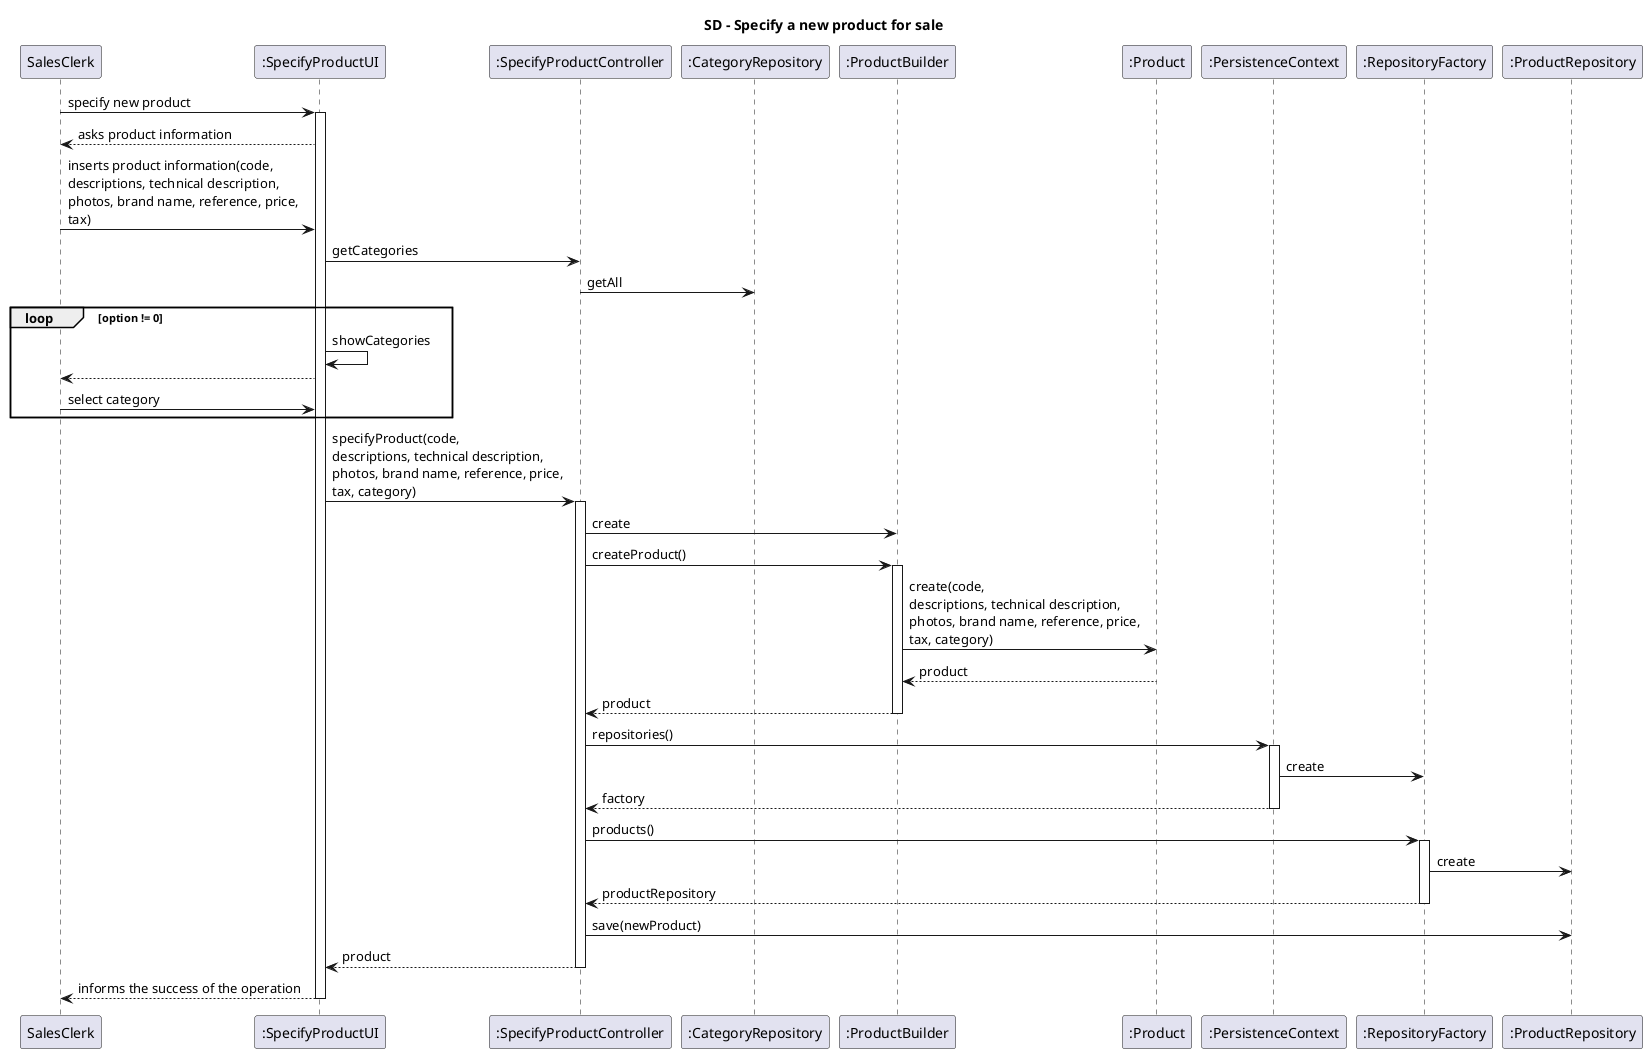 @startuml
title SD - Specify a new product for sale

        participant "SalesClerk" as sc
		participant ":SpecifyProductUI" as ui
		participant ":SpecifyProductController" as ctrl
		participant ":CategoryRepository" as repoCAT
		participant ":ProductBuilder" as bd
		participant ":Product" as product
		participant ":PersistenceContext" as pc
		participant ":RepositoryFactory" as rf
		participant ":ProductRepository" as repo

        sc->ui:specify new product
        activate ui
        ui-->sc:asks product information
        sc->ui:inserts product information(code, \ndescriptions, technical description,\nphotos, brand name, reference, price,\ntax)

        ui->ctrl:getCategories

        ctrl->repoCAT:getAll

        loop option != 0
        ui->ui:showCategories
        ui-->sc:
        sc->ui:select category
        end loop

        ui->ctrl:specifyProduct(code, \ndescriptions, technical description,\nphotos, brand name, reference, price,\ntax, category)
        activate ctrl

        ctrl->bd:create
        ctrl->bd:createProduct()
        activate bd
        bd->product:create(code, \ndescriptions, technical description,\nphotos, brand name, reference, price,\ntax, category)
        product-->bd:product
        bd-->ctrl:product
        deactivate bd

		ctrl->pc:repositories()
		activate pc
		pc->rf:create
		pc-->ctrl:factory
		deactivate pc

		ctrl->rf:products()
		activate rf
		rf->repo:create
		rf-->ctrl:productRepository
		deactivate rf

		ctrl->repo:save(newProduct)
        ctrl-->ui:product
        deactivate ctrl

        ui-->sc:informs the success of the operation
        deactivate ui
@enduml